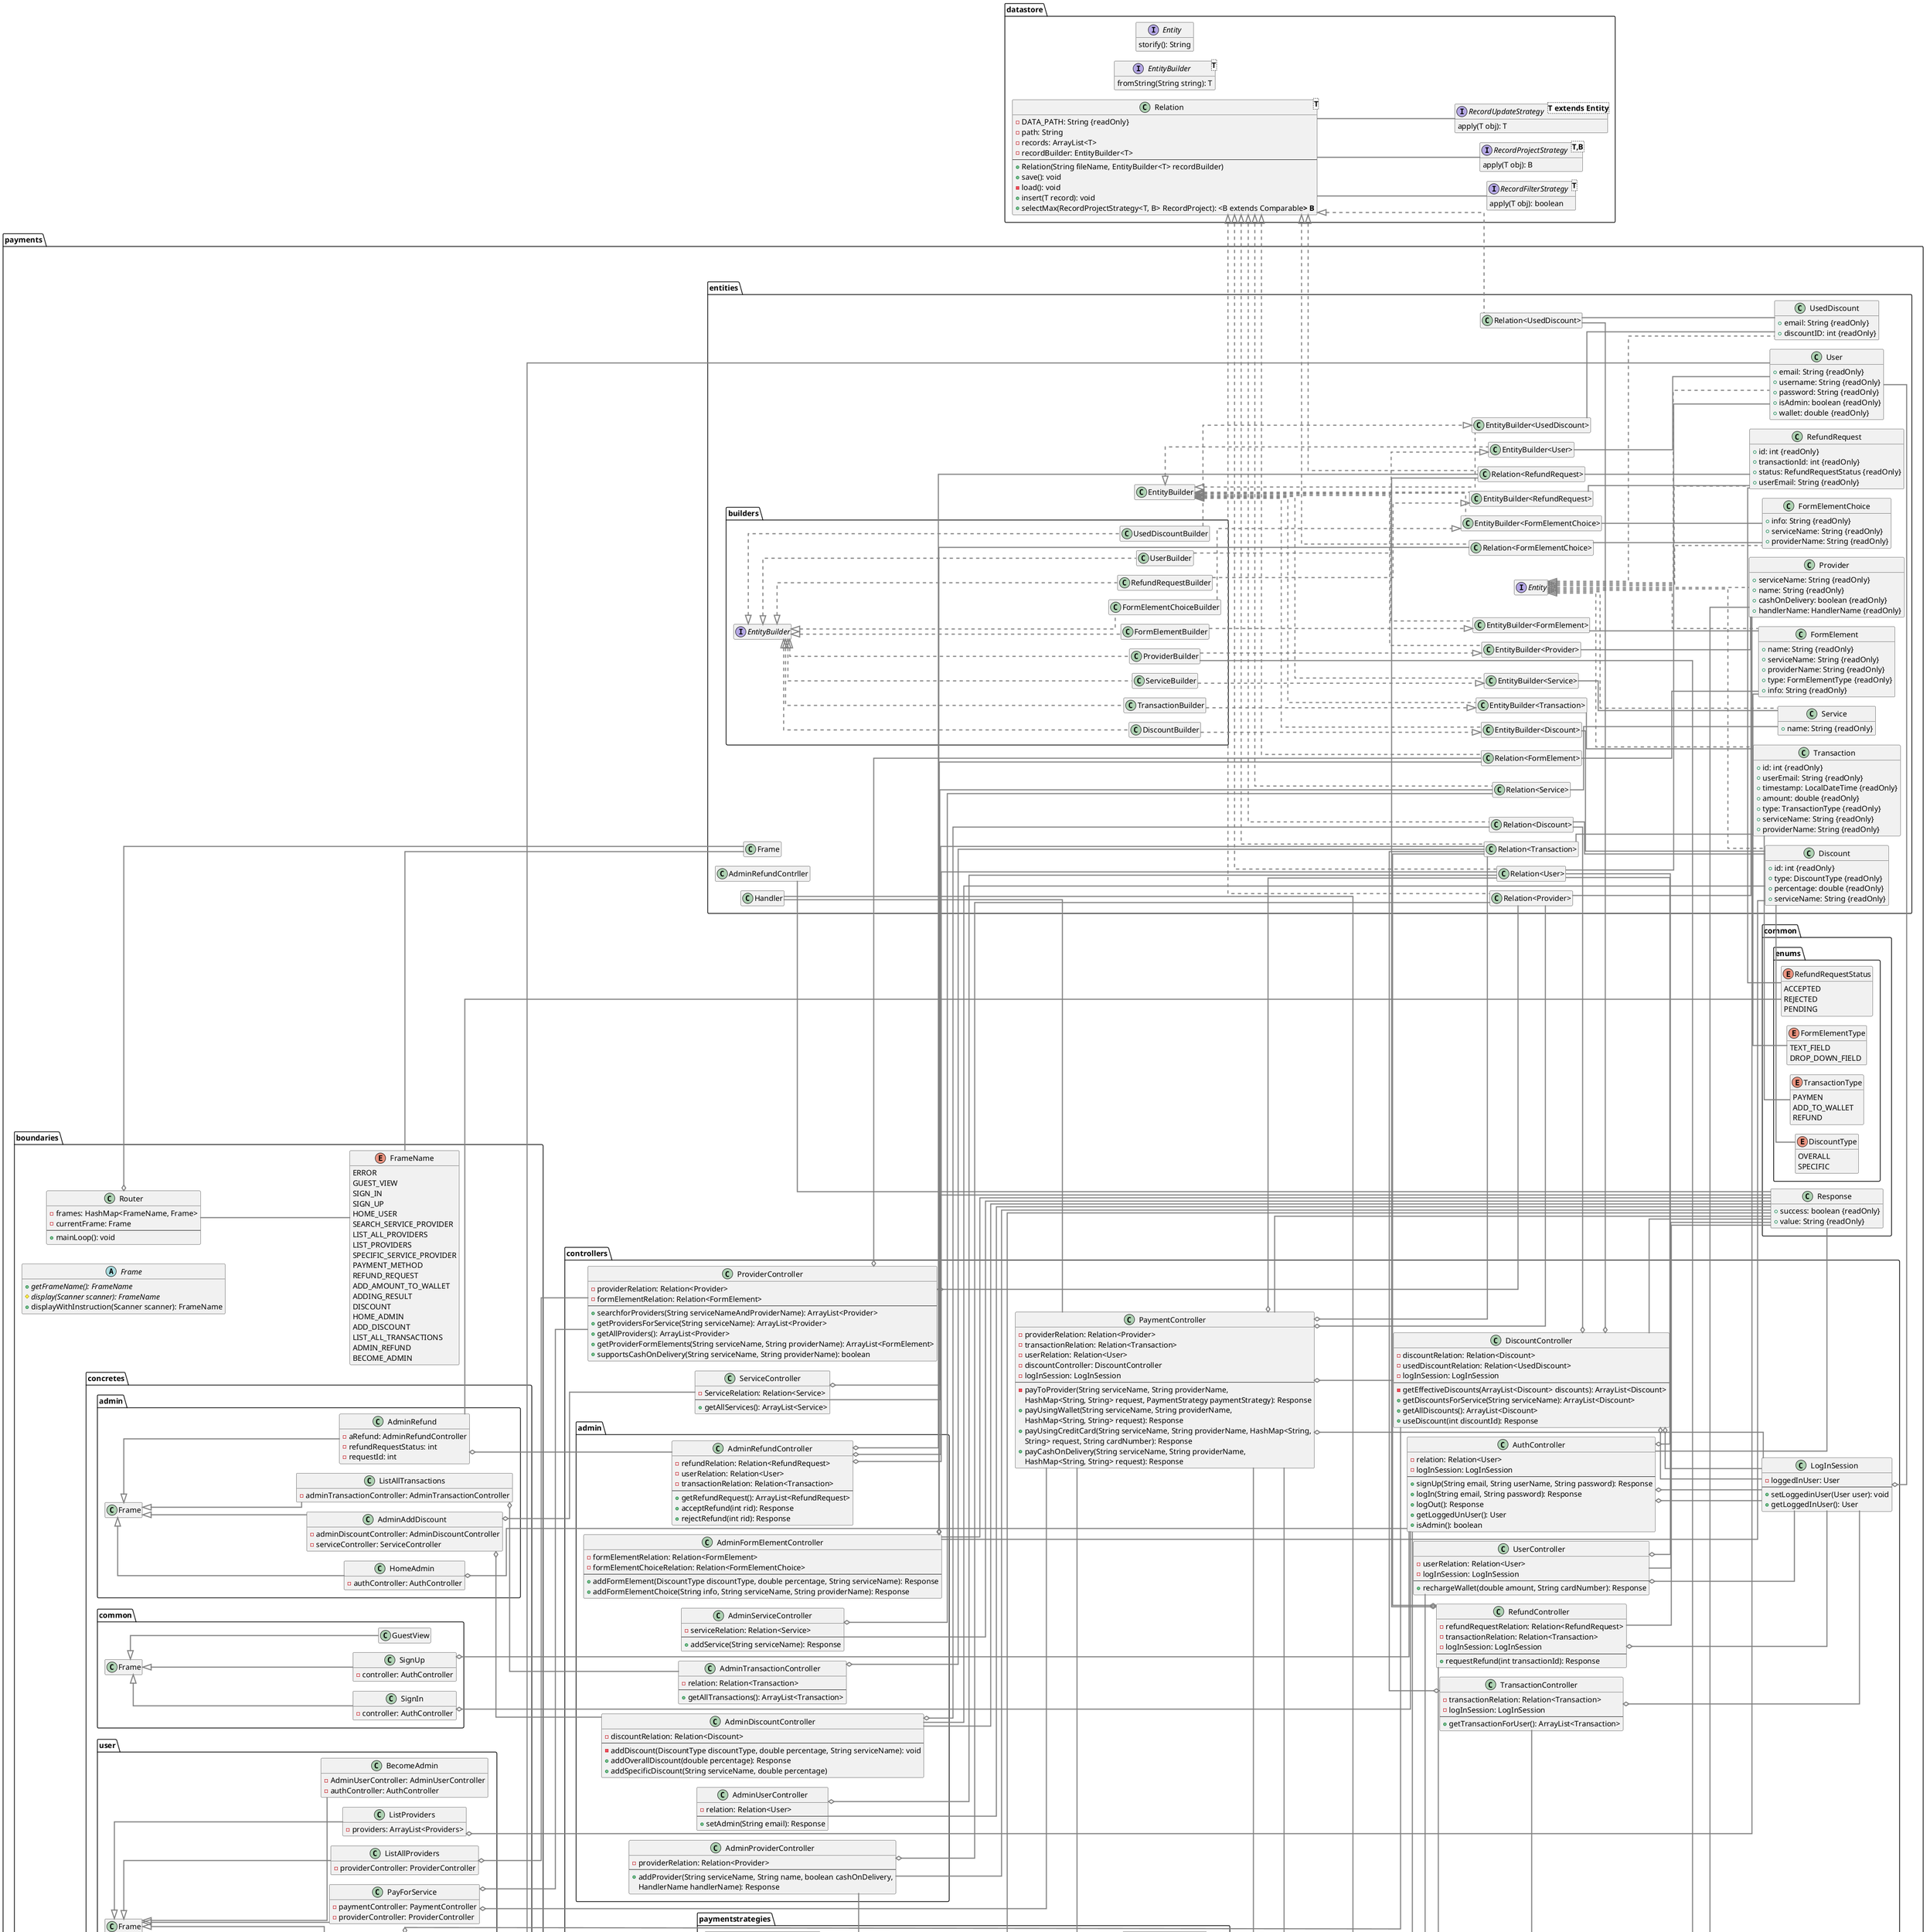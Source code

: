 @startuml Domain Model
skinparam nodesep 20
skinparam linetype ortho
skinparam ranksep 150
left to right direction
skinparam style strictuml
skinparam style DefaultFontName Arial
skinparam DefaultFontSize 16
skinparam DefaultFontStyle bold
skinparam ArrowThickness 2.2
skinparam ArrowColor #grey
hide empty members


package datastore <<Folder>>{
    interface Entity {
        storify(): String
    }
    interface EntityBuilder<T>{
        fromString(String string): T
    }
    interface RecordFilterStrategy<T>   {
        apply(T obj): boolean
    }
    interface RecordProjectStrategy<T,B>   {
        apply(T obj): B
    }
    interface RecordUpdateStrategy<T extends Entity>   {
        apply(T obj): T
    }
    class  Relation<T>{
        - DATA_PATH: String {readOnly}
        - path: String
        - records: ArrayList<T>
        - recordBuilder: EntityBuilder<T>
        --
        + Relation(String fileName, EntityBuilder<T> recordBuilder)
        + save(): void
        - load(): void
        + insert(T record): void
        + selectMax(RecordProjectStrategy<T, B> RecordProject): <B extends Comparable<B>> B
    }
}

package handlers <<folder>>{
    abstract class  Handler   {
        + {abstract} getHandlerName(): HandlerName
        + {abstract} getRequestKeys(): String[]
        + {abstract} getConstrains(): String
        # {abstract} handleRequestAndGetAmount(HasMap<String, String> request): HandlerResponse
        # requestContainsAllKeys(HashMap<String, String> request): boolean
        + validateAndHandleRequest(HasMap<String, String> request): request
    }
    class  HandlerFactory  {
        - handlers: Map<HandlerName, Handler>
        --
        + getHandler: Handler
    }
    enum HandlerName   {
        VODAFONE_RECHARGE
        WE_RECHARGE
        ORANGE_RECHARGE
        VODAFONE_INTERNET
        ETISALAT_RECHARGE
        WE_INTERNET
        ETISALAT_INTERNET
        ORANGE_INTERNET
        QUARTERLY_LANDLINE
        MONTHLY_LANDLINE
        NGO_DONATION
        CANCER_HOSPITAL_DONATION
        SCHOOL_DONATION
        PROXY
        ERRONEOUS
    }
    class  HandlerResponse   {
        + success: boolean {readOnly}
        + errorMessage: String {readOnly}
        + amount: Double {readOnly}
    }

    package handlers.concrete{
        class  CancerHospitalDonationHandler extends Handler{
            - {static} TYPES_PRICES: Map<String, Double>
        }
        class  ErroneousHandler extends Handler {

        }
        class  EtisalatInternetHandler extends Handler{
            + {static} allowedBandwidth: Set<String> {readOnly}
        }
        class  EtisalatRechargeHandler extends Handler{
        }
        class  MonthlyLandlineHandler extends Handler{
            - {static} MONTHLY_PRICE: Double
        }
        class  NgoDonationHandler extends Handler{

        }
        class  OrangeInternetHandler extends Handler{
            - {static} allowedBandwidth: Set<String> {readOnly}
        }
        class  OrangeRechargeHandler extends Handler{

        }
        class  QuarterlyLandlineHandler extends Handler{
            - {static} QUARTERLY_PRICE: double
        }
        class  SchoolDonationHandler extends Handler{

        }
        class  VodafoneInternetHandler extends Handler{
            - {static} allowedBandwidth: Set<String> {readOnly}
        }
        class  VodafoneRechargeHandler extends Handler{

        }
        class  WeInternetHandler extends Handler{

        }
        class  WeRechargeHandler extends Handler{

        }

    }
}

package payments{
    package payments.boundaries{
        abstract class  Frame{
            + {abstract} getFrameName(): FrameName
            # {abstract} display(Scanner scanner): FrameName
            + displayWithInstruction(Scanner scanner): FrameName
        }
        enum FrameName {
            ERROR
            GUEST_VIEW
            SIGN_IN
            SIGN_UP
            HOME_USER
            SEARCH_SERVICE_PROVIDER
            LIST_ALL_PROVIDERS
            LIST_PROVIDERS
            SPECIFIC_SERVICE_PROVIDER
            PAYMENT_METHOD
            REFUND_REQUEST
            ADD_AMOUNT_TO_WALLET
            ADDING_RESULT
            DISCOUNT
            HOME_ADMIN
            ADD_DISCOUNT
            LIST_ALL_TRANSACTIONS
            ADMIN_REFUND
            BECOME_ADMIN
        }
        class  Router{
            - frames: HashMap<FrameName, Frame>
            - currentFrame: Frame
            --
            + mainLoop(): void
        }

        package payments.boundaries.concretes{
            package payments.boundaries.concretes.admin{
                class  AdminAddDiscount extends Frame  {
                    - adminDiscountController: AdminDiscountController
                    - serviceController: ServiceController
                }
                class  AdminRefund extends Frame   {
                    - aRefund: AdminRefundController
                    - refundRequestStatus: int
                    - requestId: int
                }
                class  HomeAdmin extends Frame   {
                    - authController: AuthController
                }
                class  ListAllTransactions extends Frame   {
                    - adminTransactionController: AdminTransactionController
                }
            }

            package payments.boundaries.concretes.common{
                class  GuestView extends Frame   {

                }
                class  SignIn extends Frame  {
                    - controller: AuthController
                }
                class  SignUp extends Frame  {
                    - controller: AuthController
                }
            }
            package payments.boundaries.concretes.user{
                class  AddToWallet extends Frame   {
                    - userController: UserController
                }
                class BecomeAdmin extends Frame {
                    - AdminUserController: AdminUserController
                    - authController: AuthController
                }
                class  DiscountList extends Frame    {
                    - discountController: DiscountController
                }
                class  HomeUser extends Frame    {
                    - currentUser: User
                    - authController: AuthController
                }
                class  ListAllProviders extends Frame    {
                    - providerController: ProviderController
                }
                class  ListProviders extends Frame   {
                    - providers: ArrayList<Providers>
                }
                class  PayForService extends Frame   {
                    - paymentController: PaymentController
                    - providerController: ProviderController
                }
                class  UserRefundRequest extends Frame   {
                    - refundController: RefundController
                    - transactionController: TransactionController
                }
            }
        }
    }
    package payments.common{
        class  Response   {
            + success: boolean {readOnly}
            + value: String {readOnly}
        }
        package payments.common.enums{
            enum DiscountType {
                OVERALL
                SPECIFIC
            }
            enum FormElementType   {
                TEXT_FIELD
                DROP_DOWN_FIELD
            }
            enum RefundRequestStatus   {
                ACCEPTED
                REJECTED
                PENDING
            }
            enum TransactionType   {
                PAYMEN
                ADD_TO_WALLET
                REFUND
            }
        }
    }
    package payments.controllers{

        package payments.controllers.admin{

            class  AdminDiscountController   {
                - discountRelation: Relation<Discount>
                --
                - addDiscount(DiscountType discountType, double percentage, String serviceName): void
                + addOverallDiscount(double percentage): Response
                + addSpecificDiscount(String serviceName, double percentage)
            }
            class  AdminFormElementController   {
                - formElementRelation: Relation<FormElement>
                - formElementChoiceRelation: Relation<FormElementChoice>
                --
                + addFormElement(DiscountType discountType, double percentage, String serviceName): Response
                + addFormElementChoice(String info, String serviceName, String providerName): Response
            }
            class  AdminProviderController   {
                - providerRelation: Relation<Provider>
                --
                + addProvider(String serviceName, String name, boolean cashOnDelivery,
                HandlerName handlerName): Response
            }
            class  AdminRefundController   {
                - refundRelation: Relation<RefundRequest>
                - userRelation: Relation<User>
                - transactionRelation: Relation<Transaction>
                --
                + getRefundRequest(): ArrayList<RefundRequest>
                + acceptRefund(int rid): Response
                + rejectRefund(int rid): Response
            }
            class  AdminServiceController   {
                - serviceRelation: Relation<Service>
                --
                + addService(String serviceName): Response
            }
            class  AdminTransactionController   {
                - relation: Relation<Transaction>
                --
                + getAllTransactions(): ArrayList<Transaction>
            }
            class  AdminUserController {
                - relation: Relation<User>
                --
                + setAdmin(String email): Response
            }
        }

        package payments.controllers.paymentstrategies{
            interface PaymentStrategy   {
                pay(double amount): Response
            }
            class  PayCashOnDelivery  implements PaymentStrategy {

            }
            class  PayWithCreditCard  implements PaymentStrategy {
                - cardNumber: String
            }
            class  PayWithWallet  implements PaymentStrategy {
                - payingUser: User
                - userRelation: Relation<User>
            }
        }

        class  AuthController   {
            - relation: Relation<User>
            - logInSession: LogInSession
            --
            + signUp(String email, String userName, String password): Response
            + logIn(String email, String password): Response
            + logOut(): Response
            + getLoggedUnUser(): User
            + isAdmin(): boolean
        }
        class  DiscountController   {
            - discountRelation: Relation<Discount>
            - usedDiscountRelation: Relation<UsedDiscount>
            - logInSession: LogInSession
            --
            - getEffectiveDiscounts(ArrayList<Discount> discounts): ArrayList<Discount>
            + getDiscountsForService(String serviceName): ArrayList<Discount>
            + getAllDiscounts(): ArrayList<Discount>
            + useDiscount(int discountId): Response
        }
        class  LogInSession   {
            - loggedInUser: User
            --
            + setLoggedinUser(User user): void
            + getLoggedInUser(): User
        }
        class  PaymentController   {
            - providerRelation: Relation<Provider>
            - transactionRelation: Relation<Transaction>
            - userRelation: Relation<User>
            - discountController: DiscountController
            - logInSession: LogInSession
            --
            - payToProvider(String serviceName, String providerName,
            HashMap<String, String> request, PaymentStrategy paymentStrategy): Response
            + payUsingWallet(String serviceName, String providerName,
            HashMap<String, String> request): Response
            + payUsingCreditCard(String serviceName, String providerName, HashMap<String,
            String> request, String cardNumber): Response
            + payCashOnDelivery(String serviceName, String providerName,
            HashMap<String, String> request): Response
        }
        class  RefundController   {
            - refundRequestRelation: Relation<RefundRequest>
            - transactionRelation: Relation<Transaction>
            - logInSession: LogInSession
            --
            + requestRefund(int transactionId): Response
        }
        class  ServiceController   {
            - ServiceRelation: Relation<Service>
            --
            + getAllServices(): ArrayList<Service>
        }
        class  TransactionController   {
            - transactionRelation: Relation<Transaction>
            - logInSession: LogInSession
            --
            + getTransactionForUser(): ArrayList<Transaction>
        }
        class  UserController   {
            - userRelation: Relation<User>
            - logInSession: LogInSession
            --
            + rechargeWallet(double amount, String cardNumber): Response
        }
        class  ProviderController    {
            - providerRelation: Relation<Provider>
            - formElementRelation: Relation<FormElement>
            --
            + searchforProviders(String serviceNameAndProviderName): ArrayList<Provider>
            + getProvidersForService(String serviceName): ArrayList<Provider>
            + getAllProviders(): ArrayList<Provider>
            + getProviderFormElements(String serviceName, String providerName): ArrayList<FormElement>
            + supportsCashOnDelivery(String serviceName, String providerName): boolean
        }
    }


    package payments.entities{
        package payments.entities.builders{
            class  DiscountBuilder implements EntityBuilder  {

            }
            class  FormElementBuilder implements EntityBuilder  {

            }
            class  ProviderBuilder implements EntityBuilder  {

            }
            class  RefundRequestBuilder implements EntityBuilder  {

            }
            class  ServiceBuilder implements EntityBuilder  {

            }
            class  TransactionBuilder implements EntityBuilder  {

            }
            class  UsedDiscountBuilder implements EntityBuilder  {

            }
            class  UserBuilder implements EntityBuilder  {

            }
            class  FormElementChoiceBuilder implements EntityBuilder  {

            }
        }

        class  Discount implements Entity  {
            + id: int {readOnly}
            + type: DiscountType {readOnly}
            + percentage: double {readOnly}
            + serviceName: String {readOnly}
        }
        class  FormElement implements Entity  {
            + name: String {readOnly}
            + serviceName: String {readOnly}
            + providerName: String {readOnly}
            + type: FormElementType {readOnly}
            + info: String {readOnly}
        }
        class  FormElementChoice implements Entity  {
            + info: String {readOnly}
            + serviceName: String {readOnly}
            + providerName: String {readOnly}
        }
        class  Provider implements Entity  {
            + serviceName: String {readOnly}
            + name: String {readOnly}
            + cashOnDelivery: boolean {readOnly}
            + handlerName: HandlerName {readOnly}
        }
        class  RefundRequest implements Entity  {
            + id: int {readOnly}
            + transactionId: int {readOnly}
            + status: RefundRequestStatus {readOnly}
            + userEmail: String {readOnly}
        }
        class  Service implements Entity  {
            + name: String {readOnly}
        }
        class  Transaction implements Entity  {
            + id: int {readOnly}
            + userEmail: String {readOnly}
            + timestamp: LocalDateTime {readOnly}
            + amount: double {readOnly}
            + type: TransactionType {readOnly}
            + serviceName: String {readOnly}
            + providerName: String {readOnly}
        }
        class  UsedDiscount implements Entity  {
            + email: String {readOnly}
            + discountID: int {readOnly}
        }
        class  User implements Entity  {
            + email: String {readOnly}
            + username: String {readOnly}
            + password: String {readOnly}
            + isAdmin: boolean {readOnly}
            + wallet: double {readOnly}
        }

        Relation <|.. "Relation<User>"
        "Relation<User>" -d- User

        Relation <|.. "Relation<Transaction>"
        "Relation<Transaction>" -d- Transaction

        Relation <|.. "Relation<Service>"
        "Relation<Service>" -d- Service

        Relation <|.. "Relation<RefundRequest>"
        "Relation<RefundRequest>" -d- RefundRequest

        Relation <|.. "Relation<Provider>"
        "Relation<Provider>" -d- Provider

        Relation <|.. "Relation<Discount>"
        "Relation<Discount>" -d- Discount


        Relation <|.. "Relation<UsedDiscount>"
        "Relation<UsedDiscount>" -d- UsedDiscount


        Relation <|.. "Relation<FormElement>"
        "Relation<FormElement>" -d- FormElement

        Relation <|.. "Relation<FormElementChoice>"
        "Relation<FormElementChoice>" -d- FormElementChoice
        '----------------------------------------------------------
        LogInSession o-- User

        AuthController o-- "Relation<User>"
        AuthController o-- LogInSession

        PaymentController o-- "Relation<Transaction>"
        PaymentController o-- "Relation<Provider>"
        PaymentController o-- "Relation<User>"
        PaymentController o-- DiscountController
        PaymentController o-- LogInSession

        RefundController o-- "Relation<RefundRequest>"
        RefundController o-- "Relation<Transaction>"
        RefundController o-- LogInSession

        DiscountController o-- "Relation<Discount>"
        DiscountController o-- "Relation<UsedDiscount>"
        DiscountController o-- LogInSession

        ServiceController o-- "Relation<Service>"

        TransactionController o-- "Relation<Transaction>"
        TransactionController o-- LogInSession

        UserController o-- "Relation<User>"
        UserController o-- LogInSession

        ProviderController o-- "Relation<FormElement>"
        ProviderController o-- "Relation<Provider>"

        "Relation<Discount>" --o AdminDiscountController

        "Relation<FormElement>" --o AdminFormElementController
        "Relation<FormElementChoice>" --o AdminFormElementController

        "Relation<Provider>" --o AdminProviderController

        "Relation<RefundRequest>" --o AdminRefundController
        "Relation<User>" --o AdminRefundController
        "Relation<Transaction>" --o AdminRefundController

        "Relation<Service>" --o AdminServiceController

        "Relation<Transaction>" --o AdminTransactionController

        "Relation<User>" --o AdminUserController

        Router o-- Frame
        Router -- FrameName

        AuthController o-- LogInSession

        DiscountController o-- LogInSession



        AdminAddDiscount o-- AdminDiscountController
        AdminAddDiscount o-- ServiceController

        AdminRefund o-- AdminRefundController

        HomeAdmin o-- AuthController

        ListAllTransactions o-- AdminTransactionController

        SignIn o-- AuthController
        SignUp o-- AuthController

        AddToWallet o-- UserController

        DiscountList o-- DiscountController

        HomeUser o-- User
        HomeUser o-- AuthController

        ListAllProviders o-- ProviderController

        ListProviders o-- Provider

        PayForService o-- PaymentController
        PayForService o-- ProviderController

        UserRefundRequest o-- RefundController
        UserRefundRequest o-- TransactionController

        HandlerFactory o-- Handler
        HandlerFactory o-- HandlerName

        HandlerFactory -- CancerHospitalDonationHandler
        HandlerFactory -- ErroneousHandler
        HandlerFactory -- EtisalatInternetHandler
        HandlerFactory -- EtisalatRechargeHandler
        HandlerFactory -- MonthlyLandlineHandler
        HandlerFactory -- NgoDonationHandler
        HandlerFactory -- OrangeInternetHandler
        HandlerFactory -- OrangeRechargeHandler
        HandlerFactory -- QuarterlyLandlineHandler
        HandlerFactory -- SchoolDonationHandler
        HandlerFactory -- VodafoneInternetHandler
        HandlerFactory -- VodafoneRechargeHandler
        HandlerFactory -- WeInternetHandler
        HandlerFactory -- WeRechargeHandler


        EntityBuilder <|.. "EntityBuilder<Discount>"
        EntityBuilder <|.. "EntityBuilder<FormElement>"
        EntityBuilder <|.. "EntityBuilder<Provider>"
        EntityBuilder <|.. "EntityBuilder<RefundRequest>"
        EntityBuilder <|.. "EntityBuilder<Service>"
        EntityBuilder <|.. "EntityBuilder<Transaction>"
        EntityBuilder <|.. "EntityBuilder<UsedDiscount>"
        EntityBuilder <|.. "EntityBuilder<User>"
        EntityBuilder <|.. "EntityBuilder<FormElementChoice>"

        "EntityBuilder<Discount>" -- Discount
        "EntityBuilder<FormElement>" -- FormElement
        "EntityBuilder<Provider>" -- Provider
        "EntityBuilder<RefundRequest>" -- RefundRequest
        "EntityBuilder<Service>" -- Service
        "EntityBuilder<Transaction>" -- Transaction
        "EntityBuilder<UsedDiscount>" -- UsedDiscount
        "EntityBuilder<User>" -- User
        "EntityBuilder<FormElementChoice>" -- FormElementChoice

        DiscountBuilder ..|> "EntityBuilder<Discount>"
        FormElementBuilder ..|> "EntityBuilder<FormElement>"
        ProviderBuilder ..|> "EntityBuilder<Provider>"
        RefundRequestBuilder ..|> "EntityBuilder<RefundRequest>"
        ServiceBuilder ..|> "EntityBuilder<Service>"
        TransactionBuilder ..|> "EntityBuilder<Transaction>"
        UsedDiscountBuilder ..|> "EntityBuilder<UsedDiscount>"
        UserBuilder ..|> "EntityBuilder<User>"
        FormElementChoiceBuilder ..|> "EntityBuilder<FormElementChoice>"

        AdminDiscountController -- Response
        AdminFormElementController -- Response
        AdminProviderController -- Response
        AdminRefundContrller -- Response
        AdminServiceController -- Response
        AdminUserController -- Response
        PaymentStrategy -- Response
        AuthController -- Response
        DiscountController -- Response
        PaymentController -- Response
        RefundController -- Response
        ServiceController -- Response
        UserController -- Response

        Discount -- DiscountType
        Discount -- AdminFormElementController
        Discount -- AdminDiscountController

        FormElementType -- FormElement

        RefundRequestStatus -- AdminRefund
        RefundRequestStatus -- RefundRequest

        TransactionType -- Transaction

        PaymentController -- Handler
        PaymentController -- HandlerFactory
        PaymentController -- HandlerResponse

        AdminProviderController -- HandlerName

        Provider -- HandlerName

        ProviderBuilder -- HandlerName

        Frame -- FrameName

        Relation -- "RecordFilterStrategy"
        Relation -- "RecordUpdateStrategy"
        Relation -- "RecordProjectStrategy"
        PaymentStrategy -- PaymentController
    }
}



@enduml
